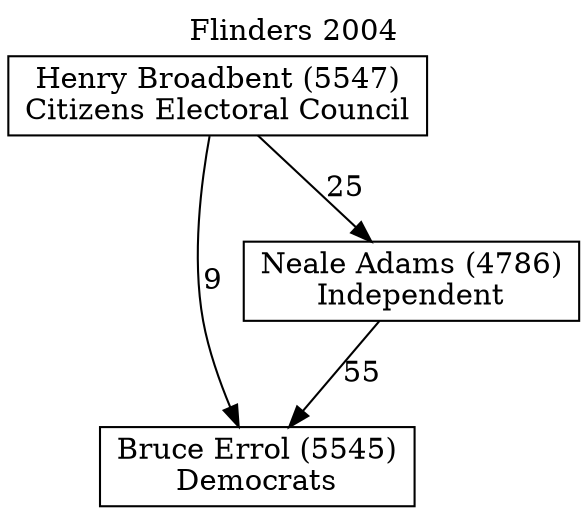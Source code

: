 // House preference flow
digraph "Bruce Errol (5545)_Flinders_2004" {
	graph [label="Flinders 2004" labelloc=t mclimit=10]
	node [shape=box]
	"Bruce Errol (5545)" [label="Bruce Errol (5545)
Democrats"]
	"Neale Adams (4786)" [label="Neale Adams (4786)
Independent"]
	"Henry Broadbent (5547)" [label="Henry Broadbent (5547)
Citizens Electoral Council"]
	"Neale Adams (4786)" -> "Bruce Errol (5545)" [label=55]
	"Henry Broadbent (5547)" -> "Neale Adams (4786)" [label=25]
	"Henry Broadbent (5547)" -> "Bruce Errol (5545)" [label=9]
}
